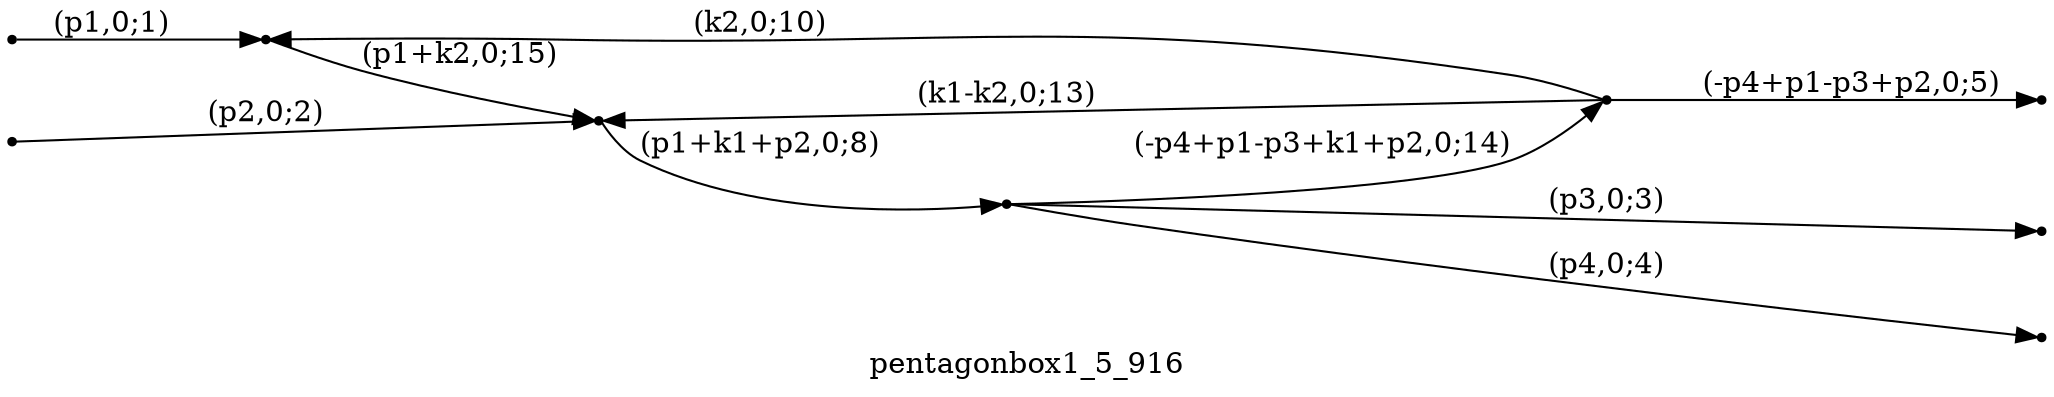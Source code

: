 digraph pentagonbox1_5_916 {
  label="pentagonbox1_5_916";
  rankdir="LR";
  subgraph edges {
    -1 -> 4 [label="(p1,0;1)"];
    -2 -> 2 [label="(p2,0;2)"];
    3 -> -3 [label="(p3,0;3)"];
    3 -> -4 [label="(p4,0;4)"];
    1 -> -5 [label="(-p4+p1-p3+p2,0;5)"];
    2 -> 3 [label="(p1+k1+p2,0;8)"];
    1 -> 4 [label="(k2,0;10)"];
    1 -> 2 [label="(k1-k2,0;13)"];
    3 -> 1 [label="(-p4+p1-p3+k1+p2,0;14)"];
    4 -> 2 [label="(p1+k2,0;15)"];
  }
  subgraph incoming { rank="source"; -1; -2; }
  subgraph outgoing { rank="sink"; -3; -4; -5; }
-5 [shape=point];
-4 [shape=point];
-3 [shape=point];
-2 [shape=point];
-1 [shape=point];
1 [shape=point];
2 [shape=point];
3 [shape=point];
4 [shape=point];
}

